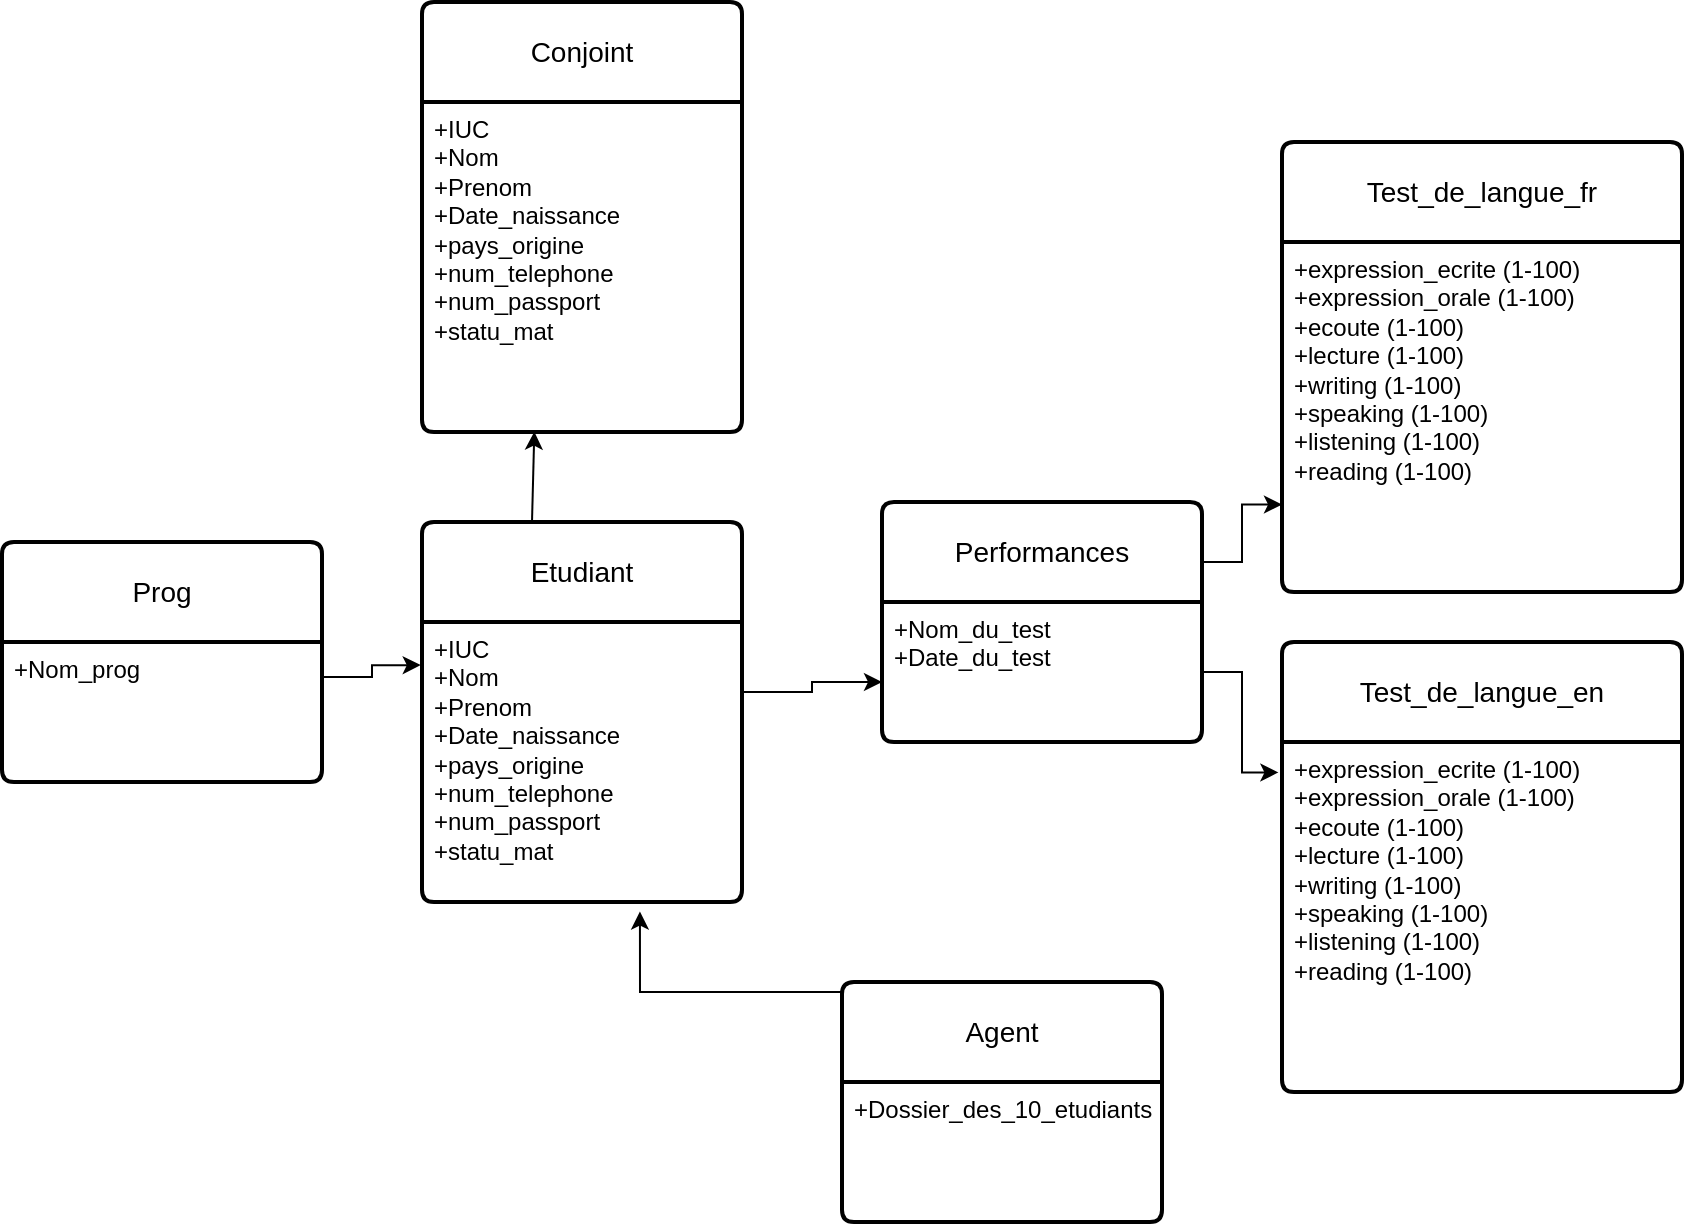 <mxfile version="23.1.5" type="device" pages="2">
  <diagram name="Exo 1 Question 2" id="D3tIbiBB5ushcRCsFvmT">
    <mxGraphModel dx="1877" dy="621" grid="1" gridSize="10" guides="1" tooltips="1" connect="1" arrows="1" fold="1" page="1" pageScale="1" pageWidth="827" pageHeight="1169" math="0" shadow="0">
      <root>
        <mxCell id="0" />
        <mxCell id="1" parent="0" />
        <mxCell id="jZUlmL6J9FtECJAM3TIK-4" value="Etudiant" style="swimlane;childLayout=stackLayout;horizontal=1;startSize=50;horizontalStack=0;rounded=1;fontSize=14;fontStyle=0;strokeWidth=2;resizeParent=0;resizeLast=1;shadow=0;dashed=0;align=center;arcSize=4;whiteSpace=wrap;html=1;" vertex="1" parent="1">
          <mxGeometry x="-170" y="490" width="160" height="190" as="geometry" />
        </mxCell>
        <mxCell id="jZUlmL6J9FtECJAM3TIK-5" value="&lt;div&gt;+IUC&lt;/div&gt;&lt;div&gt;+Nom&lt;/div&gt;&lt;div&gt;+P&lt;span style=&quot;background-color: initial;&quot;&gt;renom&lt;/span&gt;&lt;/div&gt;&lt;div&gt;+Date_naissance&lt;/div&gt;&lt;div&gt;+pays_origine&lt;/div&gt;&lt;div&gt;+num_telephone&lt;/div&gt;&lt;div&gt;+num_passport&lt;/div&gt;&lt;div&gt;+statu_mat&lt;/div&gt;" style="align=left;strokeColor=none;fillColor=none;spacingLeft=4;fontSize=12;verticalAlign=top;resizable=0;rotatable=0;part=1;html=1;" vertex="1" parent="jZUlmL6J9FtECJAM3TIK-4">
          <mxGeometry y="50" width="160" height="140" as="geometry" />
        </mxCell>
        <mxCell id="jZUlmL6J9FtECJAM3TIK-6" value="Conjoint" style="swimlane;childLayout=stackLayout;horizontal=1;startSize=50;horizontalStack=0;rounded=1;fontSize=14;fontStyle=0;strokeWidth=2;resizeParent=0;resizeLast=1;shadow=0;dashed=0;align=center;arcSize=4;whiteSpace=wrap;html=1;" vertex="1" parent="1">
          <mxGeometry x="-170" y="230" width="160" height="215" as="geometry" />
        </mxCell>
        <mxCell id="jZUlmL6J9FtECJAM3TIK-7" value="&lt;div&gt;+IUC&lt;/div&gt;&lt;div&gt;+Nom&lt;/div&gt;&lt;div&gt;+Prenom&lt;/div&gt;&lt;div&gt;+Date_naissance&lt;/div&gt;&lt;div&gt;+pays_origine&lt;/div&gt;&lt;div&gt;+num_telephone&lt;/div&gt;&lt;div&gt;+num_passport&lt;/div&gt;&lt;div&gt;+statu_mat&lt;/div&gt;" style="align=left;strokeColor=none;fillColor=none;spacingLeft=4;fontSize=12;verticalAlign=top;resizable=0;rotatable=0;part=1;html=1;" vertex="1" parent="jZUlmL6J9FtECJAM3TIK-6">
          <mxGeometry y="50" width="160" height="165" as="geometry" />
        </mxCell>
        <mxCell id="jZUlmL6J9FtECJAM3TIK-13" value="Test_de_langue_fr" style="swimlane;childLayout=stackLayout;horizontal=1;startSize=50;horizontalStack=0;rounded=1;fontSize=14;fontStyle=0;strokeWidth=2;resizeParent=0;resizeLast=1;shadow=0;dashed=0;align=center;arcSize=4;whiteSpace=wrap;html=1;" vertex="1" parent="1">
          <mxGeometry x="260" y="300" width="200" height="225" as="geometry" />
        </mxCell>
        <mxCell id="jZUlmL6J9FtECJAM3TIK-14" value="&lt;div&gt;+expression_ecrite (1-100)&lt;/div&gt;&lt;div&gt;+expression_orale (1-100)&lt;/div&gt;&lt;div&gt;&lt;span style=&quot;background-color: initial;&quot;&gt;+ecoute (1-100)&lt;/span&gt;&lt;/div&gt;&lt;div&gt;+lecture (1-100)&lt;/div&gt;&lt;div&gt;+writing (1-100)&lt;/div&gt;&lt;div&gt;+speaking (1-100)&lt;/div&gt;&lt;div&gt;+listening (1-100)&lt;/div&gt;&lt;div&gt;&lt;span style=&quot;background-color: initial;&quot;&gt;+reading (1-100)&lt;/span&gt;&lt;/div&gt;" style="align=left;strokeColor=none;fillColor=none;spacingLeft=4;fontSize=12;verticalAlign=top;resizable=0;rotatable=0;part=1;html=1;" vertex="1" parent="jZUlmL6J9FtECJAM3TIK-13">
          <mxGeometry y="50" width="200" height="175" as="geometry" />
        </mxCell>
        <mxCell id="jZUlmL6J9FtECJAM3TIK-15" value="Test_de_langue_en" style="swimlane;childLayout=stackLayout;horizontal=1;startSize=50;horizontalStack=0;rounded=1;fontSize=14;fontStyle=0;strokeWidth=2;resizeParent=0;resizeLast=1;shadow=0;dashed=0;align=center;arcSize=4;whiteSpace=wrap;html=1;" vertex="1" parent="1">
          <mxGeometry x="260" y="550" width="200" height="225" as="geometry" />
        </mxCell>
        <mxCell id="jZUlmL6J9FtECJAM3TIK-16" value="&lt;div&gt;+expression_ecrite (1-100)&lt;/div&gt;&lt;div&gt;+expression_orale (1-100)&lt;/div&gt;&lt;div&gt;+ecoute (1-100)&lt;/div&gt;&lt;div&gt;+lecture (1-100)&lt;/div&gt;&lt;div&gt;&lt;span style=&quot;background-color: initial;&quot;&gt;+writing (1-100)&lt;/span&gt;&lt;/div&gt;&lt;div&gt;+speaking (1-100)&lt;/div&gt;&lt;div&gt;+listening (1-100)&lt;/div&gt;&lt;div&gt;+reading (1-100)&lt;/div&gt;" style="align=left;strokeColor=none;fillColor=none;spacingLeft=4;fontSize=12;verticalAlign=top;resizable=0;rotatable=0;part=1;html=1;" vertex="1" parent="jZUlmL6J9FtECJAM3TIK-15">
          <mxGeometry y="50" width="200" height="175" as="geometry" />
        </mxCell>
        <mxCell id="jZUlmL6J9FtECJAM3TIK-18" value="Prog" style="swimlane;childLayout=stackLayout;horizontal=1;startSize=50;horizontalStack=0;rounded=1;fontSize=14;fontStyle=0;strokeWidth=2;resizeParent=0;resizeLast=1;shadow=0;dashed=0;align=center;arcSize=4;whiteSpace=wrap;html=1;" vertex="1" parent="1">
          <mxGeometry x="-380" y="500" width="160" height="120" as="geometry" />
        </mxCell>
        <mxCell id="jZUlmL6J9FtECJAM3TIK-19" value="+Nom_prog" style="align=left;strokeColor=none;fillColor=none;spacingLeft=4;fontSize=12;verticalAlign=top;resizable=0;rotatable=0;part=1;html=1;" vertex="1" parent="jZUlmL6J9FtECJAM3TIK-18">
          <mxGeometry y="50" width="160" height="70" as="geometry" />
        </mxCell>
        <mxCell id="r51UtSdf8bWsQ147cXaX-5" style="edgeStyle=orthogonalEdgeStyle;rounded=0;orthogonalLoop=1;jettySize=auto;html=1;exitX=1;exitY=0.25;exitDx=0;exitDy=0;entryX=0;entryY=0.75;entryDx=0;entryDy=0;" edge="1" parent="1" source="jZUlmL6J9FtECJAM3TIK-20" target="jZUlmL6J9FtECJAM3TIK-14">
          <mxGeometry relative="1" as="geometry" />
        </mxCell>
        <mxCell id="jZUlmL6J9FtECJAM3TIK-20" value="Performances" style="swimlane;childLayout=stackLayout;horizontal=1;startSize=50;horizontalStack=0;rounded=1;fontSize=14;fontStyle=0;strokeWidth=2;resizeParent=0;resizeLast=1;shadow=0;dashed=0;align=center;arcSize=4;whiteSpace=wrap;html=1;" vertex="1" parent="1">
          <mxGeometry x="60" y="480" width="160" height="120" as="geometry" />
        </mxCell>
        <mxCell id="jZUlmL6J9FtECJAM3TIK-21" value="+Nom_du_test&lt;br&gt;+Date_du_test" style="align=left;strokeColor=none;fillColor=none;spacingLeft=4;fontSize=12;verticalAlign=top;resizable=0;rotatable=0;part=1;html=1;" vertex="1" parent="jZUlmL6J9FtECJAM3TIK-20">
          <mxGeometry y="50" width="160" height="70" as="geometry" />
        </mxCell>
        <mxCell id="r51UtSdf8bWsQ147cXaX-1" style="edgeStyle=orthogonalEdgeStyle;rounded=0;orthogonalLoop=1;jettySize=auto;html=1;exitX=1;exitY=0.25;exitDx=0;exitDy=0;entryX=-0.004;entryY=0.154;entryDx=0;entryDy=0;entryPerimeter=0;" edge="1" parent="1" source="jZUlmL6J9FtECJAM3TIK-19" target="jZUlmL6J9FtECJAM3TIK-5">
          <mxGeometry relative="1" as="geometry" />
        </mxCell>
        <mxCell id="r51UtSdf8bWsQ147cXaX-3" style="edgeStyle=orthogonalEdgeStyle;rounded=0;orthogonalLoop=1;jettySize=auto;html=1;exitX=1;exitY=0.25;exitDx=0;exitDy=0;entryX=0;entryY=0.75;entryDx=0;entryDy=0;" edge="1" parent="1" source="jZUlmL6J9FtECJAM3TIK-5" target="jZUlmL6J9FtECJAM3TIK-20">
          <mxGeometry relative="1" as="geometry" />
        </mxCell>
        <mxCell id="r51UtSdf8bWsQ147cXaX-4" style="edgeStyle=orthogonalEdgeStyle;rounded=0;orthogonalLoop=1;jettySize=auto;html=1;exitX=1;exitY=0.5;exitDx=0;exitDy=0;entryX=-0.009;entryY=0.087;entryDx=0;entryDy=0;entryPerimeter=0;" edge="1" parent="1" source="jZUlmL6J9FtECJAM3TIK-21" target="jZUlmL6J9FtECJAM3TIK-16">
          <mxGeometry relative="1" as="geometry" />
        </mxCell>
        <mxCell id="r51UtSdf8bWsQ147cXaX-6" value="Agent" style="swimlane;childLayout=stackLayout;horizontal=1;startSize=50;horizontalStack=0;rounded=1;fontSize=14;fontStyle=0;strokeWidth=2;resizeParent=0;resizeLast=1;shadow=0;dashed=0;align=center;arcSize=4;whiteSpace=wrap;html=1;" vertex="1" parent="1">
          <mxGeometry x="40" y="720" width="160" height="120" as="geometry" />
        </mxCell>
        <mxCell id="r51UtSdf8bWsQ147cXaX-7" value="+Dossier_des_10_etudiants" style="align=left;strokeColor=none;fillColor=none;spacingLeft=4;fontSize=12;verticalAlign=top;resizable=0;rotatable=0;part=1;html=1;" vertex="1" parent="r51UtSdf8bWsQ147cXaX-6">
          <mxGeometry y="50" width="160" height="70" as="geometry" />
        </mxCell>
        <mxCell id="r51UtSdf8bWsQ147cXaX-8" style="edgeStyle=orthogonalEdgeStyle;rounded=0;orthogonalLoop=1;jettySize=auto;html=1;exitX=0;exitY=0;exitDx=0;exitDy=0;entryX=0.681;entryY=1.034;entryDx=0;entryDy=0;entryPerimeter=0;" edge="1" parent="1" source="r51UtSdf8bWsQ147cXaX-7" target="jZUlmL6J9FtECJAM3TIK-5">
          <mxGeometry relative="1" as="geometry" />
        </mxCell>
        <mxCell id="JTq1HS7iUVQxD_7BW3Df-1" value="" style="endArrow=classic;html=1;rounded=0;entryX=0.351;entryY=0.999;entryDx=0;entryDy=0;entryPerimeter=0;" edge="1" parent="1" target="jZUlmL6J9FtECJAM3TIK-7">
          <mxGeometry width="50" height="50" relative="1" as="geometry">
            <mxPoint x="-115" y="490" as="sourcePoint" />
            <mxPoint x="-65" y="440" as="targetPoint" />
          </mxGeometry>
        </mxCell>
      </root>
    </mxGraphModel>
  </diagram>
  <diagram id="3dJXUh1NFbDe3X0Bxik1" name="Exo 1 Question 1">
    <mxGraphModel dx="1050" dy="621" grid="1" gridSize="10" guides="1" tooltips="1" connect="1" arrows="1" fold="1" page="1" pageScale="1" pageWidth="827" pageHeight="1169" math="0" shadow="0">
      <root>
        <mxCell id="0" />
        <mxCell id="1" parent="0" />
        <mxCell id="dAY7gGfmfv-L0G55gjf5-1" value="Etudiant" style="whiteSpace=wrap;html=1;align=center;" vertex="1" parent="1">
          <mxGeometry x="210" y="210" width="100" height="40" as="geometry" />
        </mxCell>
        <mxCell id="dAY7gGfmfv-L0G55gjf5-4" value="Conjoint" style="shape=rhombus;perimeter=rhombusPerimeter;whiteSpace=wrap;html=1;align=center;" vertex="1" parent="1">
          <mxGeometry x="200" y="300" width="120" height="60" as="geometry" />
        </mxCell>
        <mxCell id="dAY7gGfmfv-L0G55gjf5-6" value="" style="endArrow=none;html=1;rounded=0;" edge="1" parent="1">
          <mxGeometry width="50" height="50" relative="1" as="geometry">
            <mxPoint x="240" y="310" as="sourcePoint" />
            <mxPoint x="240" y="250" as="targetPoint" />
          </mxGeometry>
        </mxCell>
        <mxCell id="dAY7gGfmfv-L0G55gjf5-7" value="" style="endArrow=none;html=1;rounded=0;" edge="1" parent="1">
          <mxGeometry width="50" height="50" relative="1" as="geometry">
            <mxPoint x="280" y="310" as="sourcePoint" />
            <mxPoint x="280" y="250" as="targetPoint" />
          </mxGeometry>
        </mxCell>
        <mxCell id="qmB9Tu8qEKiim-Zo6tUN-2" value="Performances" style="shape=rhombus;perimeter=rhombusPerimeter;whiteSpace=wrap;html=1;align=center;" vertex="1" parent="1">
          <mxGeometry x="360" y="200" width="120" height="60" as="geometry" />
        </mxCell>
        <mxCell id="qmB9Tu8qEKiim-Zo6tUN-6" value="" style="endArrow=none;html=1;rounded=0;entryX=0;entryY=0.5;entryDx=0;entryDy=0;" edge="1" parent="1" target="qmB9Tu8qEKiim-Zo6tUN-2">
          <mxGeometry width="50" height="50" relative="1" as="geometry">
            <mxPoint x="310" y="230" as="sourcePoint" />
            <mxPoint x="360" y="180" as="targetPoint" />
          </mxGeometry>
        </mxCell>
        <mxCell id="qmB9Tu8qEKiim-Zo6tUN-7" value="" style="endArrow=none;html=1;rounded=0;exitX=0.697;exitY=0.16;exitDx=0;exitDy=0;exitPerimeter=0;" edge="1" parent="1" source="qmB9Tu8qEKiim-Zo6tUN-2">
          <mxGeometry width="50" height="50" relative="1" as="geometry">
            <mxPoint x="450" y="210" as="sourcePoint" />
            <mxPoint x="510" y="180" as="targetPoint" />
          </mxGeometry>
        </mxCell>
        <mxCell id="qmB9Tu8qEKiim-Zo6tUN-8" value="" style="endArrow=none;html=1;rounded=0;" edge="1" parent="1">
          <mxGeometry width="50" height="50" relative="1" as="geometry">
            <mxPoint x="460" y="240" as="sourcePoint" />
            <mxPoint x="520" y="260" as="targetPoint" />
          </mxGeometry>
        </mxCell>
        <mxCell id="qmB9Tu8qEKiim-Zo6tUN-9" value="Test_lang_fr" style="whiteSpace=wrap;html=1;align=center;" vertex="1" parent="1">
          <mxGeometry x="510" y="160" width="100" height="40" as="geometry" />
        </mxCell>
        <mxCell id="qmB9Tu8qEKiim-Zo6tUN-10" value="test_lang_en" style="whiteSpace=wrap;html=1;align=center;" vertex="1" parent="1">
          <mxGeometry x="520" y="240" width="100" height="40" as="geometry" />
        </mxCell>
        <mxCell id="J6Ittax4VVVfIwKzaAtG-1" value="Programme&lt;div&gt;&lt;br/&gt;&lt;/div&gt;" style="whiteSpace=wrap;html=1;align=center;" vertex="1" parent="1">
          <mxGeometry x="320" y="50" width="100" height="40" as="geometry" />
        </mxCell>
        <mxCell id="J6Ittax4VVVfIwKzaAtG-12" value="Agent&lt;div&gt;&lt;br/&gt;&lt;/div&gt;" style="whiteSpace=wrap;html=1;align=center;" vertex="1" parent="1">
          <mxGeometry x="380" y="420" width="100" height="50" as="geometry" />
        </mxCell>
        <mxCell id="J6Ittax4VVVfIwKzaAtG-14" value="" style="endArrow=none;html=1;rounded=0;entryX=0.936;entryY=0.97;entryDx=0;entryDy=0;entryPerimeter=0;" edge="1" parent="1" source="J6Ittax4VVVfIwKzaAtG-15" target="dAY7gGfmfv-L0G55gjf5-1">
          <mxGeometry width="50" height="50" relative="1" as="geometry">
            <mxPoint x="330" y="300" as="sourcePoint" />
            <mxPoint x="420" y="380" as="targetPoint" />
          </mxGeometry>
        </mxCell>
        <mxCell id="J6Ittax4VVVfIwKzaAtG-15" value="Commentaires" style="shape=rhombus;perimeter=rhombusPerimeter;whiteSpace=wrap;html=1;align=center;" vertex="1" parent="1">
          <mxGeometry x="320" y="310" width="120" height="60" as="geometry" />
        </mxCell>
        <mxCell id="J6Ittax4VVVfIwKzaAtG-17" value="" style="endArrow=none;html=1;rounded=0;entryX=1;entryY=1;entryDx=0;entryDy=0;exitX=0.75;exitY=0;exitDx=0;exitDy=0;" edge="1" parent="1" source="J6Ittax4VVVfIwKzaAtG-12" target="J6Ittax4VVVfIwKzaAtG-15">
          <mxGeometry width="50" height="50" relative="1" as="geometry">
            <mxPoint x="480" y="430" as="sourcePoint" />
            <mxPoint x="530" y="380" as="targetPoint" />
          </mxGeometry>
        </mxCell>
        <mxCell id="J6Ittax4VVVfIwKzaAtG-18" value="" style="endArrow=none;html=1;rounded=0;entryX=0.343;entryY=0.887;entryDx=0;entryDy=0;entryPerimeter=0;exitX=0.148;exitY=-0.032;exitDx=0;exitDy=0;exitPerimeter=0;" edge="1" parent="1" source="J6Ittax4VVVfIwKzaAtG-12" target="J6Ittax4VVVfIwKzaAtG-15">
          <mxGeometry width="50" height="50" relative="1" as="geometry">
            <mxPoint x="380" y="415" as="sourcePoint" />
            <mxPoint x="460" y="410" as="targetPoint" />
          </mxGeometry>
        </mxCell>
        <mxCell id="euSicu2Wf0DRVJ64xeWm-1" value="" style="endArrow=none;html=1;rounded=0;entryX=0.116;entryY=1.07;entryDx=0;entryDy=0;entryPerimeter=0;exitX=0.75;exitY=0.333;exitDx=0;exitDy=0;exitPerimeter=0;" edge="1" parent="1" source="euSicu2Wf0DRVJ64xeWm-2" target="J6Ittax4VVVfIwKzaAtG-1">
          <mxGeometry width="50" height="50" relative="1" as="geometry">
            <mxPoint x="300" y="130" as="sourcePoint" />
            <mxPoint x="310" y="160" as="targetPoint" />
          </mxGeometry>
        </mxCell>
        <mxCell id="euSicu2Wf0DRVJ64xeWm-2" value="Nom_du_prog" style="shape=rhombus;perimeter=rhombusPerimeter;whiteSpace=wrap;html=1;align=center;" vertex="1" parent="1">
          <mxGeometry x="210" y="110" width="120" height="60" as="geometry" />
        </mxCell>
        <mxCell id="euSicu2Wf0DRVJ64xeWm-3" value="" style="endArrow=none;html=1;rounded=0;entryX=0.347;entryY=0.873;entryDx=0;entryDy=0;entryPerimeter=0;exitX=0.392;exitY=0.03;exitDx=0;exitDy=0;exitPerimeter=0;" edge="1" parent="1" source="dAY7gGfmfv-L0G55gjf5-1" target="euSicu2Wf0DRVJ64xeWm-2">
          <mxGeometry width="50" height="50" relative="1" as="geometry">
            <mxPoint x="245" y="210" as="sourcePoint" />
            <mxPoint x="295" y="160" as="targetPoint" />
          </mxGeometry>
        </mxCell>
        <mxCell id="euSicu2Wf0DRVJ64xeWm-4" value="" style="endArrow=none;html=1;rounded=0;entryX=0;entryY=0.5;entryDx=0;entryDy=0;exitX=0.607;exitY=0.007;exitDx=0;exitDy=0;exitPerimeter=0;" edge="1" parent="1" source="euSicu2Wf0DRVJ64xeWm-2" target="J6Ittax4VVVfIwKzaAtG-1">
          <mxGeometry width="50" height="50" relative="1" as="geometry">
            <mxPoint x="270" y="120" as="sourcePoint" />
            <mxPoint x="320" y="70" as="targetPoint" />
          </mxGeometry>
        </mxCell>
      </root>
    </mxGraphModel>
  </diagram>
</mxfile>
